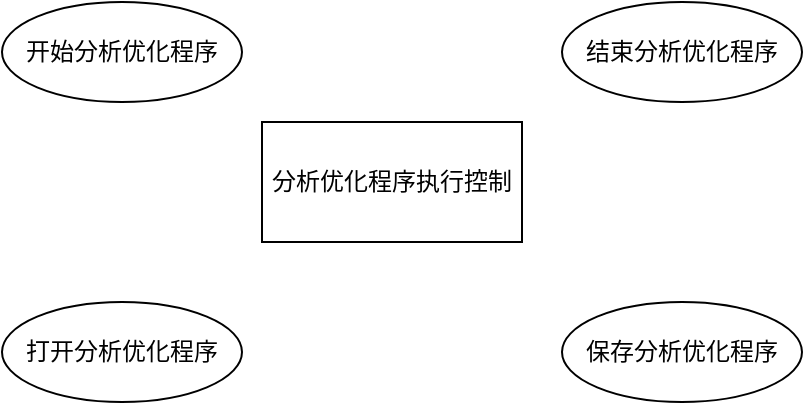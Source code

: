 <mxfile version="20.8.20" type="github">
  <diagram name="第 1 页" id="fBDYY8C6qAsAvyU1s2A7">
    <mxGraphModel dx="1434" dy="796" grid="1" gridSize="10" guides="1" tooltips="1" connect="1" arrows="1" fold="1" page="1" pageScale="1" pageWidth="827" pageHeight="1169" math="0" shadow="0">
      <root>
        <mxCell id="0" />
        <mxCell id="1" parent="0" />
        <mxCell id="Ek-q4Cb_5R8HMSjOIuQS-1" value="分析优化程序执行控制" style="rounded=0;whiteSpace=wrap;html=1;" vertex="1" parent="1">
          <mxGeometry x="320" y="260" width="130" height="60" as="geometry" />
        </mxCell>
        <mxCell id="Ek-q4Cb_5R8HMSjOIuQS-2" value="开始分析优化程序" style="ellipse;whiteSpace=wrap;html=1;" vertex="1" parent="1">
          <mxGeometry x="190" y="200" width="120" height="50" as="geometry" />
        </mxCell>
        <mxCell id="Ek-q4Cb_5R8HMSjOIuQS-3" value="结束分析优化程序" style="ellipse;whiteSpace=wrap;html=1;" vertex="1" parent="1">
          <mxGeometry x="470" y="200" width="120" height="50" as="geometry" />
        </mxCell>
        <mxCell id="Ek-q4Cb_5R8HMSjOIuQS-4" value="打开分析优化程序" style="ellipse;whiteSpace=wrap;html=1;" vertex="1" parent="1">
          <mxGeometry x="190" y="350" width="120" height="50" as="geometry" />
        </mxCell>
        <mxCell id="Ek-q4Cb_5R8HMSjOIuQS-5" value="保存分析优化程序" style="ellipse;whiteSpace=wrap;html=1;" vertex="1" parent="1">
          <mxGeometry x="470" y="350" width="120" height="50" as="geometry" />
        </mxCell>
      </root>
    </mxGraphModel>
  </diagram>
</mxfile>

